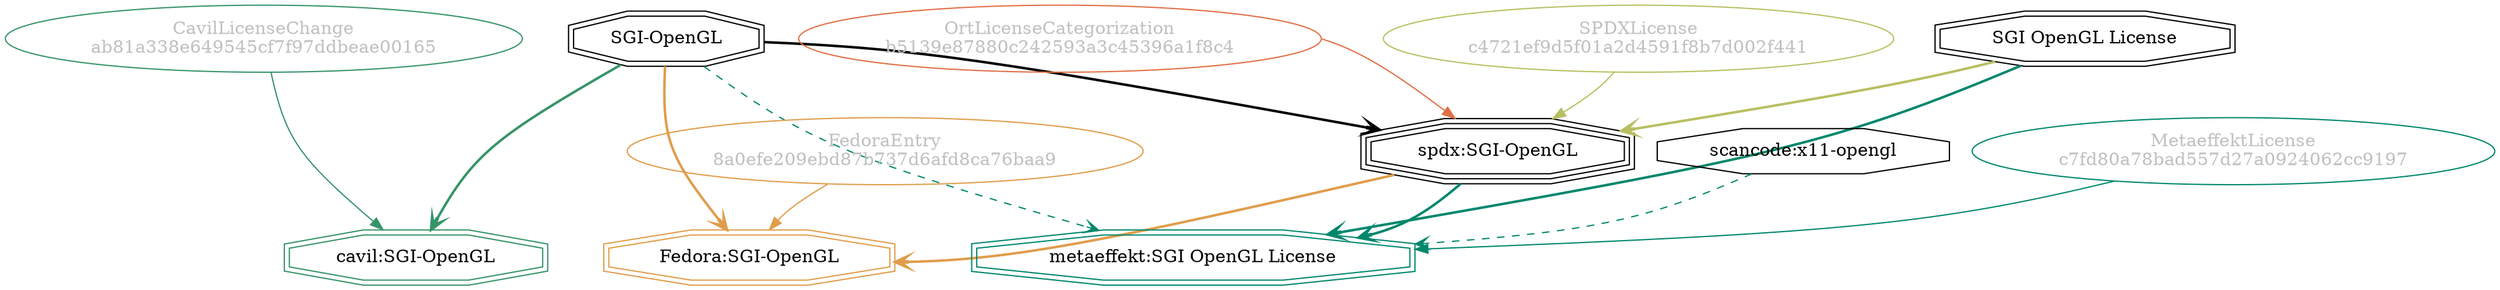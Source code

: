strict digraph {
    node [shape=box];
    graph [splines=curved];
    3833 [label="SPDXLicense\nc4721ef9d5f01a2d4591f8b7d002f441"
         ,fontcolor=gray
         ,color="#b8bf62"
         ,fillcolor="beige;1"
         ,shape=ellipse];
    3834 [label="spdx:SGI-OpenGL"
         ,shape=tripleoctagon];
    3835 [label="SGI-OpenGL"
         ,shape=doubleoctagon];
    3836 [label="SGI OpenGL License"
         ,shape=doubleoctagon];
    8361 [label="FedoraEntry\n8a0efe209ebd87b737d6afd8ca76baa9"
         ,fontcolor=gray
         ,color="#e09d4b"
         ,fillcolor="beige;1"
         ,shape=ellipse];
    8362 [label="Fedora:SGI-OpenGL"
         ,color="#e09d4b"
         ,shape=doubleoctagon];
    25506 [label="scancode:x11-opengl"
          ,shape=octagon];
    35194 [label="OrtLicenseCategorization\nb5139e87880c242593a3c45396a1f8c4"
          ,fontcolor=gray
          ,color="#e06f45"
          ,fillcolor="beige;1"
          ,shape=ellipse];
    37476 [label="CavilLicenseChange\nab81a338e649545cf7f97ddbeae00165"
          ,fontcolor=gray
          ,color="#379469"
          ,fillcolor="beige;1"
          ,shape=ellipse];
    37477 [label="cavil:SGI-OpenGL"
          ,color="#379469"
          ,shape=doubleoctagon];
    48528 [label="MetaeffektLicense\nc7fd80a78bad557d27a0924062cc9197"
          ,fontcolor=gray
          ,color="#00876c"
          ,fillcolor="beige;1"
          ,shape=ellipse];
    48529 [label="metaeffekt:SGI OpenGL License"
          ,color="#00876c"
          ,shape=doubleoctagon];
    3833 -> 3834 [weight=0.5
                 ,color="#b8bf62"];
    3834 -> 8362 [style=bold
                 ,arrowhead=vee
                 ,weight=0.7
                 ,color="#e09d4b"];
    3834 -> 48529 [style=bold
                  ,arrowhead=vee
                  ,weight=0.7
                  ,color="#00876c"];
    3835 -> 3834 [style=bold
                 ,arrowhead=vee
                 ,weight=0.7];
    3835 -> 8362 [style=bold
                 ,arrowhead=vee
                 ,weight=0.7
                 ,color="#e09d4b"];
    3835 -> 37477 [style=bold
                  ,arrowhead=vee
                  ,weight=0.7
                  ,color="#379469"];
    3835 -> 37477 [style=bold
                  ,arrowhead=vee
                  ,weight=0.7
                  ,color="#379469"];
    3835 -> 48529 [style=dashed
                  ,arrowhead=vee
                  ,weight=0.5
                  ,color="#00876c"];
    3836 -> 3834 [style=bold
                 ,arrowhead=vee
                 ,weight=0.7
                 ,color="#b8bf62"];
    3836 -> 48529 [style=bold
                  ,arrowhead=vee
                  ,weight=0.7
                  ,color="#00876c"];
    3836 -> 48529 [style=bold
                  ,arrowhead=vee
                  ,weight=0.7
                  ,color="#00876c"];
    8361 -> 8362 [weight=0.5
                 ,color="#e09d4b"];
    25506 -> 48529 [style=dashed
                   ,arrowhead=vee
                   ,weight=0.5
                   ,color="#00876c"];
    35194 -> 3834 [weight=0.5
                  ,color="#e06f45"];
    37476 -> 37477 [weight=0.5
                   ,color="#379469"];
    48528 -> 48529 [weight=0.5
                   ,color="#00876c"];
}
